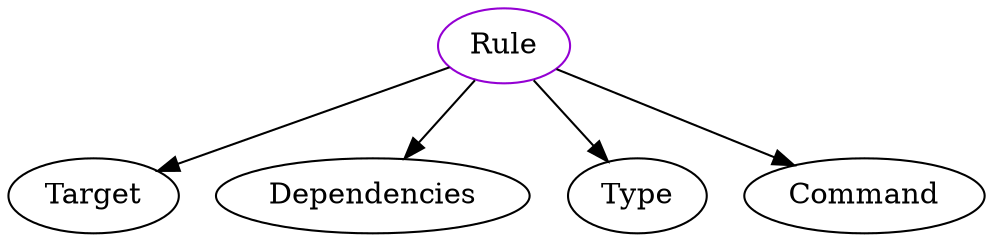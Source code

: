 digraph rule{
Rule -> Target;
Rule -> Dependencies;
Rule -> Type;
Rule -> Command;
Rule	[shape=oval, color=darkviolet, label="Rule"];
}
